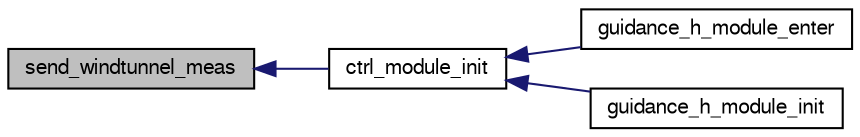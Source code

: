digraph "send_windtunnel_meas"
{
  edge [fontname="FreeSans",fontsize="10",labelfontname="FreeSans",labelfontsize="10"];
  node [fontname="FreeSans",fontsize="10",shape=record];
  rankdir="LR";
  Node1 [label="send_windtunnel_meas",height=0.2,width=0.4,color="black", fillcolor="grey75", style="filled", fontcolor="black"];
  Node1 -> Node2 [dir="back",color="midnightblue",fontsize="10",style="solid",fontname="FreeSans"];
  Node2 [label="ctrl_module_init",height=0.2,width=0.4,color="black", fillcolor="white", style="filled",URL="$ctrl__windtunnel_8c.html#a2a7323cb20a25d04675e7029725d0f06"];
  Node2 -> Node3 [dir="back",color="midnightblue",fontsize="10",style="solid",fontname="FreeSans"];
  Node3 [label="guidance_h_module_enter",height=0.2,width=0.4,color="black", fillcolor="white", style="filled",URL="$ctrl__windtunnel_8c.html#af0a3b4e238d064326406719e8244e92d"];
  Node2 -> Node4 [dir="back",color="midnightblue",fontsize="10",style="solid",fontname="FreeSans"];
  Node4 [label="guidance_h_module_init",height=0.2,width=0.4,color="black", fillcolor="white", style="filled",URL="$ctrl__windtunnel_8c.html#ab39ce31e4173de7b9aefa839324ec9a2"];
}

